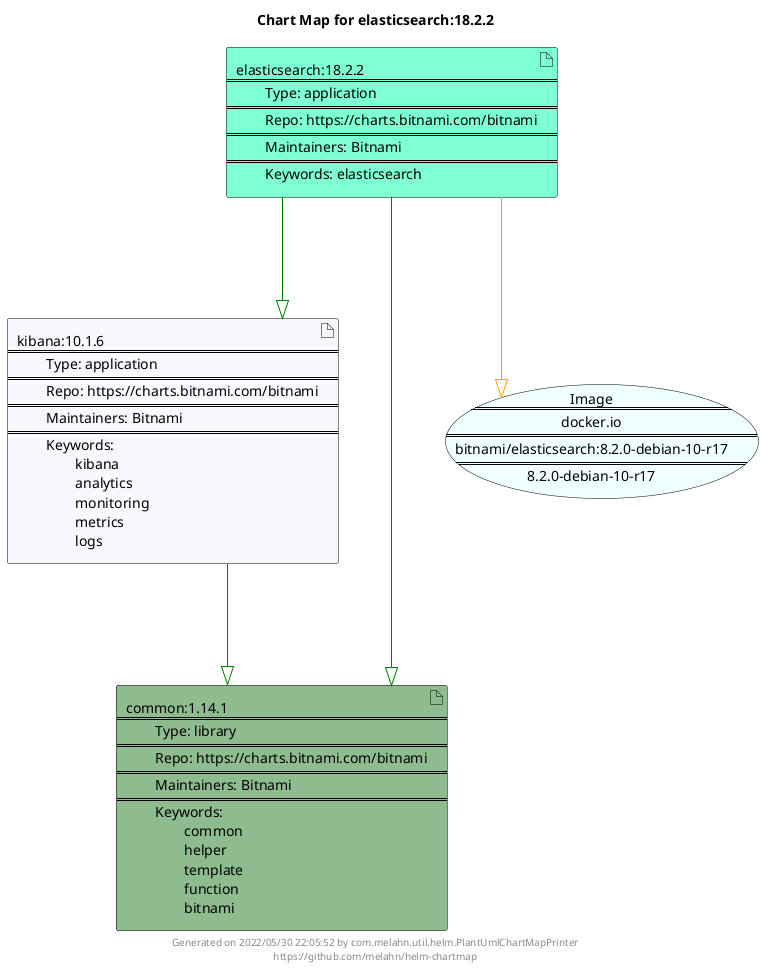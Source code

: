 @startuml
skinparam linetype ortho
skinparam backgroundColor white
skinparam usecaseBorderColor black
skinparam usecaseArrowColor LightSlateGray
skinparam artifactBorderColor black
skinparam artifactArrowColor LightSlateGray

title Chart Map for elasticsearch:18.2.2

'There are 3 referenced Helm Charts
artifact "kibana:10.1.6\n====\n\tType: application\n====\n\tRepo: https://charts.bitnami.com/bitnami\n====\n\tMaintainers: Bitnami\n====\n\tKeywords: \n\t\tkibana\n\t\tanalytics\n\t\tmonitoring\n\t\tmetrics\n\t\tlogs" as kibana_10_1_6 #GhostWhite
artifact "common:1.14.1\n====\n\tType: library\n====\n\tRepo: https://charts.bitnami.com/bitnami\n====\n\tMaintainers: Bitnami\n====\n\tKeywords: \n\t\tcommon\n\t\thelper\n\t\ttemplate\n\t\tfunction\n\t\tbitnami" as common_1_14_1 #DarkSeaGreen
artifact "elasticsearch:18.2.2\n====\n\tType: application\n====\n\tRepo: https://charts.bitnami.com/bitnami\n====\n\tMaintainers: Bitnami\n====\n\tKeywords: elasticsearch" as elasticsearch_18_2_2 #Aquamarine

'There is one referenced Docker Image
usecase "Image\n====\ndocker.io\n====\nbitnami/elasticsearch:8.2.0-debian-10-r17\n====\n8.2.0-debian-10-r17" as docker_io_bitnami_elasticsearch_8_2_0_debian_10_r17 #Azure

'Chart Dependencies
elasticsearch_18_2_2--[#green]-|>kibana_10_1_6
kibana_10_1_6--[#green]-|>common_1_14_1
elasticsearch_18_2_2--[#green]-|>common_1_14_1
elasticsearch_18_2_2--[#orange]-|>docker_io_bitnami_elasticsearch_8_2_0_debian_10_r17

center footer Generated on 2022/05/30 22:05:52 by com.melahn.util.helm.PlantUmlChartMapPrinter\nhttps://github.com/melahn/helm-chartmap
@enduml
